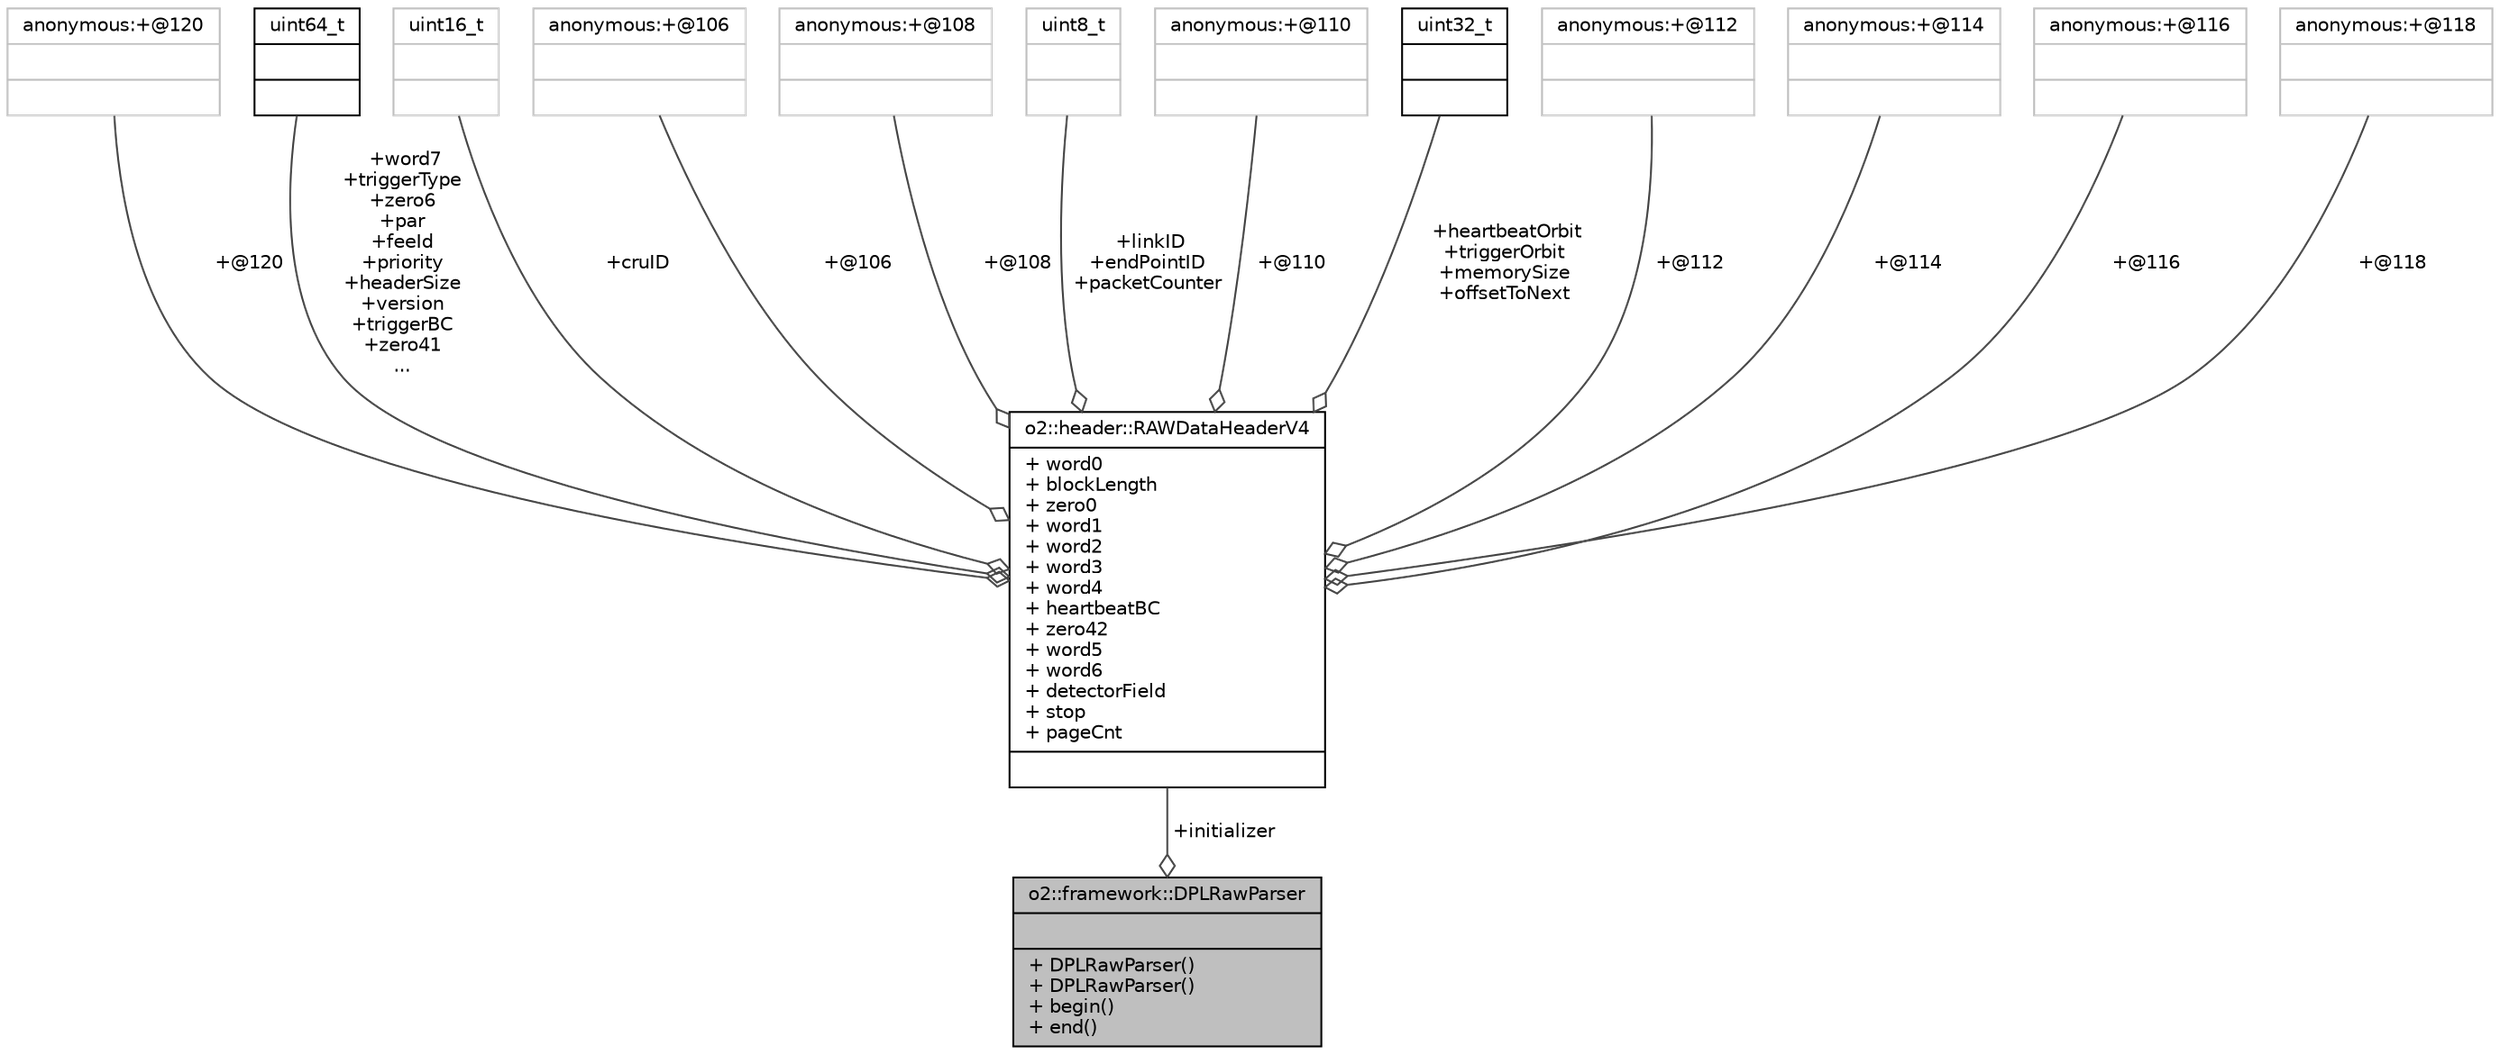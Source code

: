 digraph "o2::framework::DPLRawParser"
{
 // INTERACTIVE_SVG=YES
  bgcolor="transparent";
  edge [fontname="Helvetica",fontsize="10",labelfontname="Helvetica",labelfontsize="10"];
  node [fontname="Helvetica",fontsize="10",shape=record];
  Node1 [label="{o2::framework::DPLRawParser\n||+ DPLRawParser()\l+ DPLRawParser()\l+ begin()\l+ end()\l}",height=0.2,width=0.4,color="black", fillcolor="grey75", style="filled", fontcolor="black"];
  Node2 -> Node1 [color="grey25",fontsize="10",style="solid",label=" +initializer" ,arrowhead="odiamond",fontname="Helvetica"];
  Node2 [label="{o2::header::RAWDataHeaderV4\n|+ word0\l+ blockLength\l+ zero0\l+ word1\l+ word2\l+ word3\l+ word4\l+ heartbeatBC\l+ zero42\l+ word5\l+ word6\l+ detectorField\l+ stop\l+ pageCnt\l|}",height=0.2,width=0.4,color="black",URL="$d8/d47/structo2_1_1header_1_1RAWDataHeaderV4.html"];
  Node3 -> Node2 [color="grey25",fontsize="10",style="solid",label=" +@120" ,arrowhead="odiamond",fontname="Helvetica"];
  Node3 [label="{anonymous:+@120\n||}",height=0.2,width=0.4,color="grey75"];
  Node4 -> Node2 [color="grey25",fontsize="10",style="solid",label=" +word7\n+triggerType\n+zero6\n+par\n+feeId\n+priority\n+headerSize\n+version\n+triggerBC\n+zero41\n..." ,arrowhead="odiamond",fontname="Helvetica"];
  Node4 [label="{uint64_t\n||}",height=0.2,width=0.4,color="black",URL="$d6/d30/classuint64__t.html"];
  Node5 -> Node2 [color="grey25",fontsize="10",style="solid",label=" +cruID" ,arrowhead="odiamond",fontname="Helvetica"];
  Node5 [label="{uint16_t\n||}",height=0.2,width=0.4,color="grey75"];
  Node6 -> Node2 [color="grey25",fontsize="10",style="solid",label=" +@106" ,arrowhead="odiamond",fontname="Helvetica"];
  Node6 [label="{anonymous:+@106\n||}",height=0.2,width=0.4,color="grey75"];
  Node7 -> Node2 [color="grey25",fontsize="10",style="solid",label=" +@108" ,arrowhead="odiamond",fontname="Helvetica"];
  Node7 [label="{anonymous:+@108\n||}",height=0.2,width=0.4,color="grey75"];
  Node8 -> Node2 [color="grey25",fontsize="10",style="solid",label=" +linkID\n+endPointID\n+packetCounter" ,arrowhead="odiamond",fontname="Helvetica"];
  Node8 [label="{uint8_t\n||}",height=0.2,width=0.4,color="grey75"];
  Node9 -> Node2 [color="grey25",fontsize="10",style="solid",label=" +@110" ,arrowhead="odiamond",fontname="Helvetica"];
  Node9 [label="{anonymous:+@110\n||}",height=0.2,width=0.4,color="grey75"];
  Node10 -> Node2 [color="grey25",fontsize="10",style="solid",label=" +heartbeatOrbit\n+triggerOrbit\n+memorySize\n+offsetToNext" ,arrowhead="odiamond",fontname="Helvetica"];
  Node10 [label="{uint32_t\n||}",height=0.2,width=0.4,color="black",URL="$d3/d87/classuint32__t.html"];
  Node11 -> Node2 [color="grey25",fontsize="10",style="solid",label=" +@112" ,arrowhead="odiamond",fontname="Helvetica"];
  Node11 [label="{anonymous:+@112\n||}",height=0.2,width=0.4,color="grey75"];
  Node12 -> Node2 [color="grey25",fontsize="10",style="solid",label=" +@114" ,arrowhead="odiamond",fontname="Helvetica"];
  Node12 [label="{anonymous:+@114\n||}",height=0.2,width=0.4,color="grey75"];
  Node13 -> Node2 [color="grey25",fontsize="10",style="solid",label=" +@116" ,arrowhead="odiamond",fontname="Helvetica"];
  Node13 [label="{anonymous:+@116\n||}",height=0.2,width=0.4,color="grey75"];
  Node14 -> Node2 [color="grey25",fontsize="10",style="solid",label=" +@118" ,arrowhead="odiamond",fontname="Helvetica"];
  Node14 [label="{anonymous:+@118\n||}",height=0.2,width=0.4,color="grey75"];
}
